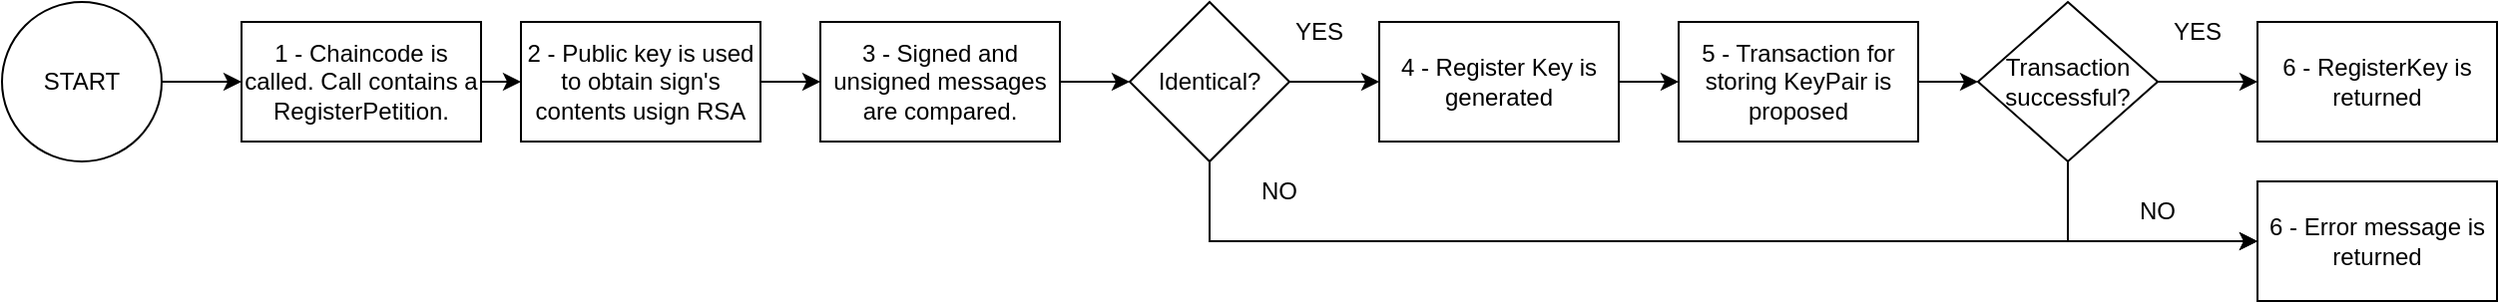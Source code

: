 <mxfile version="20.8.5" type="device"><diagram id="NvMQhO3rhheKgJyfHd9-" name="Página-1"><mxGraphModel dx="794" dy="726" grid="1" gridSize="10" guides="1" tooltips="1" connect="1" arrows="1" fold="1" page="1" pageScale="1" pageWidth="1169" pageHeight="827" math="0" shadow="0"><root><mxCell id="0"/><mxCell id="1" parent="0"/><mxCell id="SZSFQwrIK62xAsBIUf0D-3" style="edgeStyle=orthogonalEdgeStyle;rounded=0;orthogonalLoop=1;jettySize=auto;html=1;exitX=1;exitY=0.5;exitDx=0;exitDy=0;entryX=0;entryY=0.5;entryDx=0;entryDy=0;" edge="1" parent="1" source="SZSFQwrIK62xAsBIUf0D-1" target="SZSFQwrIK62xAsBIUf0D-2"><mxGeometry relative="1" as="geometry"/></mxCell><mxCell id="SZSFQwrIK62xAsBIUf0D-1" value="START" style="ellipse;whiteSpace=wrap;html=1;aspect=fixed;" vertex="1" parent="1"><mxGeometry x="20" y="110" width="80" height="80" as="geometry"/></mxCell><mxCell id="SZSFQwrIK62xAsBIUf0D-5" style="edgeStyle=orthogonalEdgeStyle;rounded=0;orthogonalLoop=1;jettySize=auto;html=1;exitX=1;exitY=0.5;exitDx=0;exitDy=0;entryX=0;entryY=0.5;entryDx=0;entryDy=0;" edge="1" parent="1" source="SZSFQwrIK62xAsBIUf0D-2" target="SZSFQwrIK62xAsBIUf0D-4"><mxGeometry relative="1" as="geometry"/></mxCell><mxCell id="SZSFQwrIK62xAsBIUf0D-2" value="1 - Chaincode is called. Call contains a RegisterPetition." style="rounded=0;whiteSpace=wrap;html=1;" vertex="1" parent="1"><mxGeometry x="140" y="120" width="120" height="60" as="geometry"/></mxCell><mxCell id="SZSFQwrIK62xAsBIUf0D-7" style="edgeStyle=orthogonalEdgeStyle;rounded=0;orthogonalLoop=1;jettySize=auto;html=1;exitX=1;exitY=0.5;exitDx=0;exitDy=0;entryX=0;entryY=0.5;entryDx=0;entryDy=0;" edge="1" parent="1" source="SZSFQwrIK62xAsBIUf0D-4" target="SZSFQwrIK62xAsBIUf0D-6"><mxGeometry relative="1" as="geometry"/></mxCell><mxCell id="SZSFQwrIK62xAsBIUf0D-4" value="2 - Public key is used to obtain sign's contents usign RSA" style="rounded=0;whiteSpace=wrap;html=1;" vertex="1" parent="1"><mxGeometry x="280" y="120" width="120" height="60" as="geometry"/></mxCell><mxCell id="SZSFQwrIK62xAsBIUf0D-9" style="edgeStyle=orthogonalEdgeStyle;rounded=0;orthogonalLoop=1;jettySize=auto;html=1;exitX=1;exitY=0.5;exitDx=0;exitDy=0;entryX=0;entryY=0.5;entryDx=0;entryDy=0;" edge="1" parent="1" source="SZSFQwrIK62xAsBIUf0D-6" target="SZSFQwrIK62xAsBIUf0D-20"><mxGeometry relative="1" as="geometry"><mxPoint x="580" y="150" as="targetPoint"/></mxGeometry></mxCell><mxCell id="SZSFQwrIK62xAsBIUf0D-6" value="3 - Signed and unsigned messages are compared. " style="rounded=0;whiteSpace=wrap;html=1;" vertex="1" parent="1"><mxGeometry x="430" y="120" width="120" height="60" as="geometry"/></mxCell><mxCell id="SZSFQwrIK62xAsBIUf0D-11" style="edgeStyle=orthogonalEdgeStyle;rounded=0;orthogonalLoop=1;jettySize=auto;html=1;exitX=1;exitY=0.5;exitDx=0;exitDy=0;entryX=0;entryY=0.5;entryDx=0;entryDy=0;" edge="1" parent="1" source="SZSFQwrIK62xAsBIUf0D-8" target="SZSFQwrIK62xAsBIUf0D-10"><mxGeometry relative="1" as="geometry"/></mxCell><mxCell id="SZSFQwrIK62xAsBIUf0D-8" value="4 - Register Key is generated" style="rounded=0;whiteSpace=wrap;html=1;" vertex="1" parent="1"><mxGeometry x="710" y="120" width="120" height="60" as="geometry"/></mxCell><mxCell id="SZSFQwrIK62xAsBIUf0D-13" style="edgeStyle=orthogonalEdgeStyle;rounded=0;orthogonalLoop=1;jettySize=auto;html=1;exitX=1;exitY=0.5;exitDx=0;exitDy=0;entryX=0;entryY=0.5;entryDx=0;entryDy=0;" edge="1" parent="1" source="SZSFQwrIK62xAsBIUf0D-10" target="SZSFQwrIK62xAsBIUf0D-14"><mxGeometry relative="1" as="geometry"><mxPoint x="1010" y="150" as="targetPoint"/></mxGeometry></mxCell><mxCell id="SZSFQwrIK62xAsBIUf0D-10" value="5 - Transaction for storing KeyPair is proposed" style="rounded=0;whiteSpace=wrap;html=1;" vertex="1" parent="1"><mxGeometry x="860" y="120" width="120" height="60" as="geometry"/></mxCell><mxCell id="SZSFQwrIK62xAsBIUf0D-16" style="edgeStyle=orthogonalEdgeStyle;rounded=0;orthogonalLoop=1;jettySize=auto;html=1;exitX=1;exitY=0.5;exitDx=0;exitDy=0;entryX=0;entryY=0.5;entryDx=0;entryDy=0;" edge="1" parent="1" source="SZSFQwrIK62xAsBIUf0D-14" target="SZSFQwrIK62xAsBIUf0D-15"><mxGeometry relative="1" as="geometry"/></mxCell><mxCell id="SZSFQwrIK62xAsBIUf0D-19" style="edgeStyle=orthogonalEdgeStyle;rounded=0;orthogonalLoop=1;jettySize=auto;html=1;exitX=0.5;exitY=1;exitDx=0;exitDy=0;entryX=0;entryY=0.5;entryDx=0;entryDy=0;" edge="1" parent="1" source="SZSFQwrIK62xAsBIUf0D-14" target="SZSFQwrIK62xAsBIUf0D-18"><mxGeometry relative="1" as="geometry"/></mxCell><mxCell id="SZSFQwrIK62xAsBIUf0D-14" value="Transaction successful?" style="rhombus;whiteSpace=wrap;html=1;" vertex="1" parent="1"><mxGeometry x="1010" y="110" width="90" height="80" as="geometry"/></mxCell><mxCell id="SZSFQwrIK62xAsBIUf0D-15" value="6 - RegisterKey is returned" style="rounded=0;whiteSpace=wrap;html=1;" vertex="1" parent="1"><mxGeometry x="1150" y="120" width="120" height="60" as="geometry"/></mxCell><mxCell id="SZSFQwrIK62xAsBIUf0D-17" value="YES" style="text;html=1;strokeColor=none;fillColor=none;align=center;verticalAlign=middle;whiteSpace=wrap;rounded=0;" vertex="1" parent="1"><mxGeometry x="1090" y="110" width="60" height="30" as="geometry"/></mxCell><mxCell id="SZSFQwrIK62xAsBIUf0D-18" value="6 - Error message is returned" style="rounded=0;whiteSpace=wrap;html=1;" vertex="1" parent="1"><mxGeometry x="1150" y="200" width="120" height="60" as="geometry"/></mxCell><mxCell id="SZSFQwrIK62xAsBIUf0D-21" style="edgeStyle=orthogonalEdgeStyle;rounded=0;orthogonalLoop=1;jettySize=auto;html=1;exitX=1;exitY=0.5;exitDx=0;exitDy=0;entryX=0;entryY=0.5;entryDx=0;entryDy=0;" edge="1" parent="1" source="SZSFQwrIK62xAsBIUf0D-20" target="SZSFQwrIK62xAsBIUf0D-8"><mxGeometry relative="1" as="geometry"/></mxCell><mxCell id="SZSFQwrIK62xAsBIUf0D-23" style="edgeStyle=orthogonalEdgeStyle;rounded=0;orthogonalLoop=1;jettySize=auto;html=1;exitX=0.5;exitY=1;exitDx=0;exitDy=0;entryX=0;entryY=0.5;entryDx=0;entryDy=0;" edge="1" parent="1" source="SZSFQwrIK62xAsBIUf0D-20" target="SZSFQwrIK62xAsBIUf0D-18"><mxGeometry relative="1" as="geometry"/></mxCell><mxCell id="SZSFQwrIK62xAsBIUf0D-20" value="Identical?" style="rhombus;whiteSpace=wrap;html=1;" vertex="1" parent="1"><mxGeometry x="585" y="110" width="80" height="80" as="geometry"/></mxCell><mxCell id="SZSFQwrIK62xAsBIUf0D-22" value="YES" style="text;html=1;strokeColor=none;fillColor=none;align=center;verticalAlign=middle;whiteSpace=wrap;rounded=0;" vertex="1" parent="1"><mxGeometry x="650" y="110" width="60" height="30" as="geometry"/></mxCell><mxCell id="SZSFQwrIK62xAsBIUf0D-24" value="NO" style="text;html=1;strokeColor=none;fillColor=none;align=center;verticalAlign=middle;whiteSpace=wrap;rounded=0;" vertex="1" parent="1"><mxGeometry x="630" y="190" width="60" height="30" as="geometry"/></mxCell><mxCell id="SZSFQwrIK62xAsBIUf0D-25" value="NO" style="text;html=1;strokeColor=none;fillColor=none;align=center;verticalAlign=middle;whiteSpace=wrap;rounded=0;" vertex="1" parent="1"><mxGeometry x="1070" y="200" width="60" height="30" as="geometry"/></mxCell></root></mxGraphModel></diagram></mxfile>